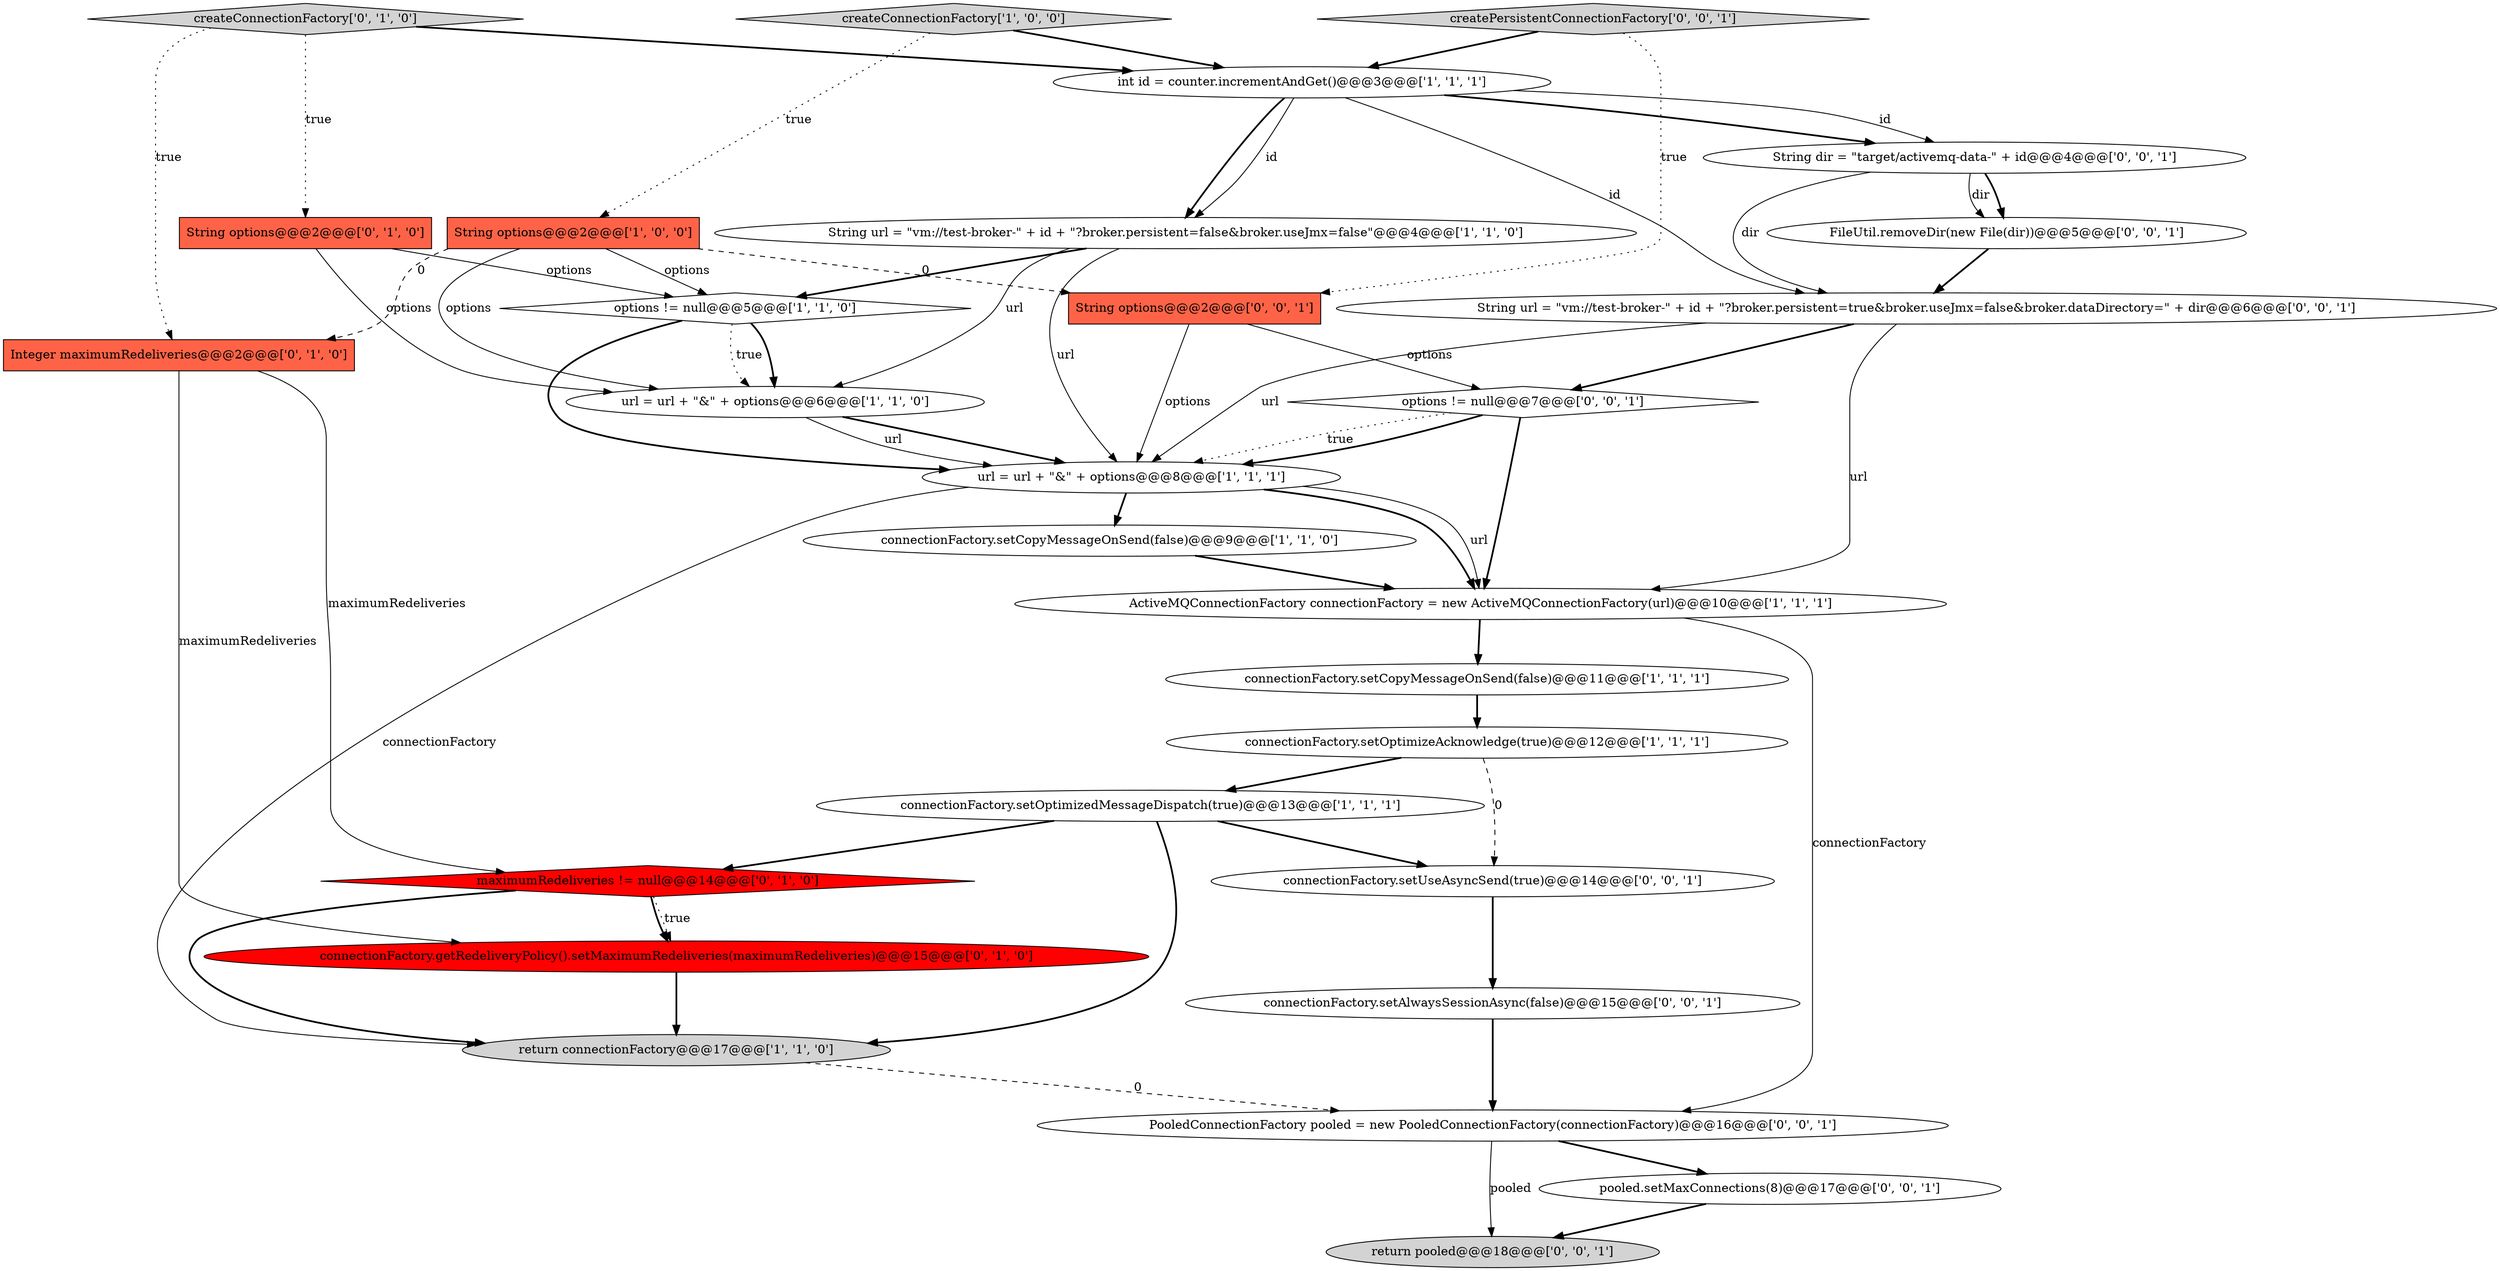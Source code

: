 digraph {
10 [style = filled, label = "connectionFactory.setCopyMessageOnSend(false)@@@9@@@['1', '1', '0']", fillcolor = white, shape = ellipse image = "AAA0AAABBB1BBB"];
17 [style = filled, label = "Integer maximumRedeliveries@@@2@@@['0', '1', '0']", fillcolor = tomato, shape = box image = "AAA1AAABBB2BBB"];
15 [style = filled, label = "String options@@@2@@@['0', '1', '0']", fillcolor = tomato, shape = box image = "AAA0AAABBB2BBB"];
28 [style = filled, label = "PooledConnectionFactory pooled = new PooledConnectionFactory(connectionFactory)@@@16@@@['0', '0', '1']", fillcolor = white, shape = ellipse image = "AAA0AAABBB3BBB"];
13 [style = filled, label = "connectionFactory.getRedeliveryPolicy().setMaximumRedeliveries(maximumRedeliveries)@@@15@@@['0', '1', '0']", fillcolor = red, shape = ellipse image = "AAA1AAABBB2BBB"];
27 [style = filled, label = "String options@@@2@@@['0', '0', '1']", fillcolor = tomato, shape = box image = "AAA0AAABBB3BBB"];
19 [style = filled, label = "connectionFactory.setUseAsyncSend(true)@@@14@@@['0', '0', '1']", fillcolor = white, shape = ellipse image = "AAA0AAABBB3BBB"];
6 [style = filled, label = "ActiveMQConnectionFactory connectionFactory = new ActiveMQConnectionFactory(url)@@@10@@@['1', '1', '1']", fillcolor = white, shape = ellipse image = "AAA0AAABBB1BBB"];
18 [style = filled, label = "pooled.setMaxConnections(8)@@@17@@@['0', '0', '1']", fillcolor = white, shape = ellipse image = "AAA0AAABBB3BBB"];
26 [style = filled, label = "connectionFactory.setAlwaysSessionAsync(false)@@@15@@@['0', '0', '1']", fillcolor = white, shape = ellipse image = "AAA0AAABBB3BBB"];
2 [style = filled, label = "return connectionFactory@@@17@@@['1', '1', '0']", fillcolor = lightgray, shape = ellipse image = "AAA0AAABBB1BBB"];
3 [style = filled, label = "options != null@@@5@@@['1', '1', '0']", fillcolor = white, shape = diamond image = "AAA0AAABBB1BBB"];
22 [style = filled, label = "options != null@@@7@@@['0', '0', '1']", fillcolor = white, shape = diamond image = "AAA0AAABBB3BBB"];
11 [style = filled, label = "url = url + \"&\" + options@@@6@@@['1', '1', '0']", fillcolor = white, shape = ellipse image = "AAA0AAABBB1BBB"];
9 [style = filled, label = "String url = \"vm://test-broker-\" + id + \"?broker.persistent=false&broker.useJmx=false\"@@@4@@@['1', '1', '0']", fillcolor = white, shape = ellipse image = "AAA0AAABBB1BBB"];
23 [style = filled, label = "String dir = \"target/activemq-data-\" + id@@@4@@@['0', '0', '1']", fillcolor = white, shape = ellipse image = "AAA0AAABBB3BBB"];
20 [style = filled, label = "String url = \"vm://test-broker-\" + id + \"?broker.persistent=true&broker.useJmx=false&broker.dataDirectory=\" + dir@@@6@@@['0', '0', '1']", fillcolor = white, shape = ellipse image = "AAA0AAABBB3BBB"];
7 [style = filled, label = "connectionFactory.setCopyMessageOnSend(false)@@@11@@@['1', '1', '1']", fillcolor = white, shape = ellipse image = "AAA0AAABBB1BBB"];
25 [style = filled, label = "return pooled@@@18@@@['0', '0', '1']", fillcolor = lightgray, shape = ellipse image = "AAA0AAABBB3BBB"];
12 [style = filled, label = "connectionFactory.setOptimizeAcknowledge(true)@@@12@@@['1', '1', '1']", fillcolor = white, shape = ellipse image = "AAA0AAABBB1BBB"];
21 [style = filled, label = "FileUtil.removeDir(new File(dir))@@@5@@@['0', '0', '1']", fillcolor = white, shape = ellipse image = "AAA0AAABBB3BBB"];
1 [style = filled, label = "connectionFactory.setOptimizedMessageDispatch(true)@@@13@@@['1', '1', '1']", fillcolor = white, shape = ellipse image = "AAA0AAABBB1BBB"];
8 [style = filled, label = "String options@@@2@@@['1', '0', '0']", fillcolor = tomato, shape = box image = "AAA1AAABBB1BBB"];
14 [style = filled, label = "createConnectionFactory['0', '1', '0']", fillcolor = lightgray, shape = diamond image = "AAA0AAABBB2BBB"];
5 [style = filled, label = "url = url + \"&\" + options@@@8@@@['1', '1', '1']", fillcolor = white, shape = ellipse image = "AAA0AAABBB1BBB"];
4 [style = filled, label = "int id = counter.incrementAndGet()@@@3@@@['1', '1', '1']", fillcolor = white, shape = ellipse image = "AAA0AAABBB1BBB"];
0 [style = filled, label = "createConnectionFactory['1', '0', '0']", fillcolor = lightgray, shape = diamond image = "AAA0AAABBB1BBB"];
16 [style = filled, label = "maximumRedeliveries != null@@@14@@@['0', '1', '0']", fillcolor = red, shape = diamond image = "AAA1AAABBB2BBB"];
24 [style = filled, label = "createPersistentConnectionFactory['0', '0', '1']", fillcolor = lightgray, shape = diamond image = "AAA0AAABBB3BBB"];
4->20 [style = solid, label="id"];
20->5 [style = solid, label="url"];
4->9 [style = bold, label=""];
15->3 [style = solid, label="options"];
5->10 [style = bold, label=""];
3->11 [style = dotted, label="true"];
16->13 [style = bold, label=""];
5->2 [style = solid, label="connectionFactory"];
28->18 [style = bold, label=""];
9->5 [style = solid, label="url"];
11->5 [style = solid, label="url"];
6->28 [style = solid, label="connectionFactory"];
7->12 [style = bold, label=""];
16->13 [style = dotted, label="true"];
23->20 [style = solid, label="dir"];
20->6 [style = solid, label="url"];
3->11 [style = bold, label=""];
16->2 [style = bold, label=""];
24->27 [style = dotted, label="true"];
12->1 [style = bold, label=""];
10->6 [style = bold, label=""];
17->13 [style = solid, label="maximumRedeliveries"];
22->5 [style = bold, label=""];
27->5 [style = solid, label="options"];
20->22 [style = bold, label=""];
22->5 [style = dotted, label="true"];
0->8 [style = dotted, label="true"];
27->22 [style = solid, label="options"];
15->11 [style = solid, label="options"];
17->16 [style = solid, label="maximumRedeliveries"];
14->17 [style = dotted, label="true"];
11->5 [style = bold, label=""];
14->15 [style = dotted, label="true"];
3->5 [style = bold, label=""];
24->4 [style = bold, label=""];
14->4 [style = bold, label=""];
8->3 [style = solid, label="options"];
21->20 [style = bold, label=""];
5->6 [style = bold, label=""];
12->19 [style = dashed, label="0"];
23->21 [style = bold, label=""];
0->4 [style = bold, label=""];
1->16 [style = bold, label=""];
4->9 [style = solid, label="id"];
19->26 [style = bold, label=""];
5->6 [style = solid, label="url"];
2->28 [style = dashed, label="0"];
28->25 [style = solid, label="pooled"];
18->25 [style = bold, label=""];
9->11 [style = solid, label="url"];
9->3 [style = bold, label=""];
8->17 [style = dashed, label="0"];
8->27 [style = dashed, label="0"];
1->2 [style = bold, label=""];
26->28 [style = bold, label=""];
6->7 [style = bold, label=""];
1->19 [style = bold, label=""];
8->11 [style = solid, label="options"];
23->21 [style = solid, label="dir"];
4->23 [style = solid, label="id"];
4->23 [style = bold, label=""];
22->6 [style = bold, label=""];
13->2 [style = bold, label=""];
}
